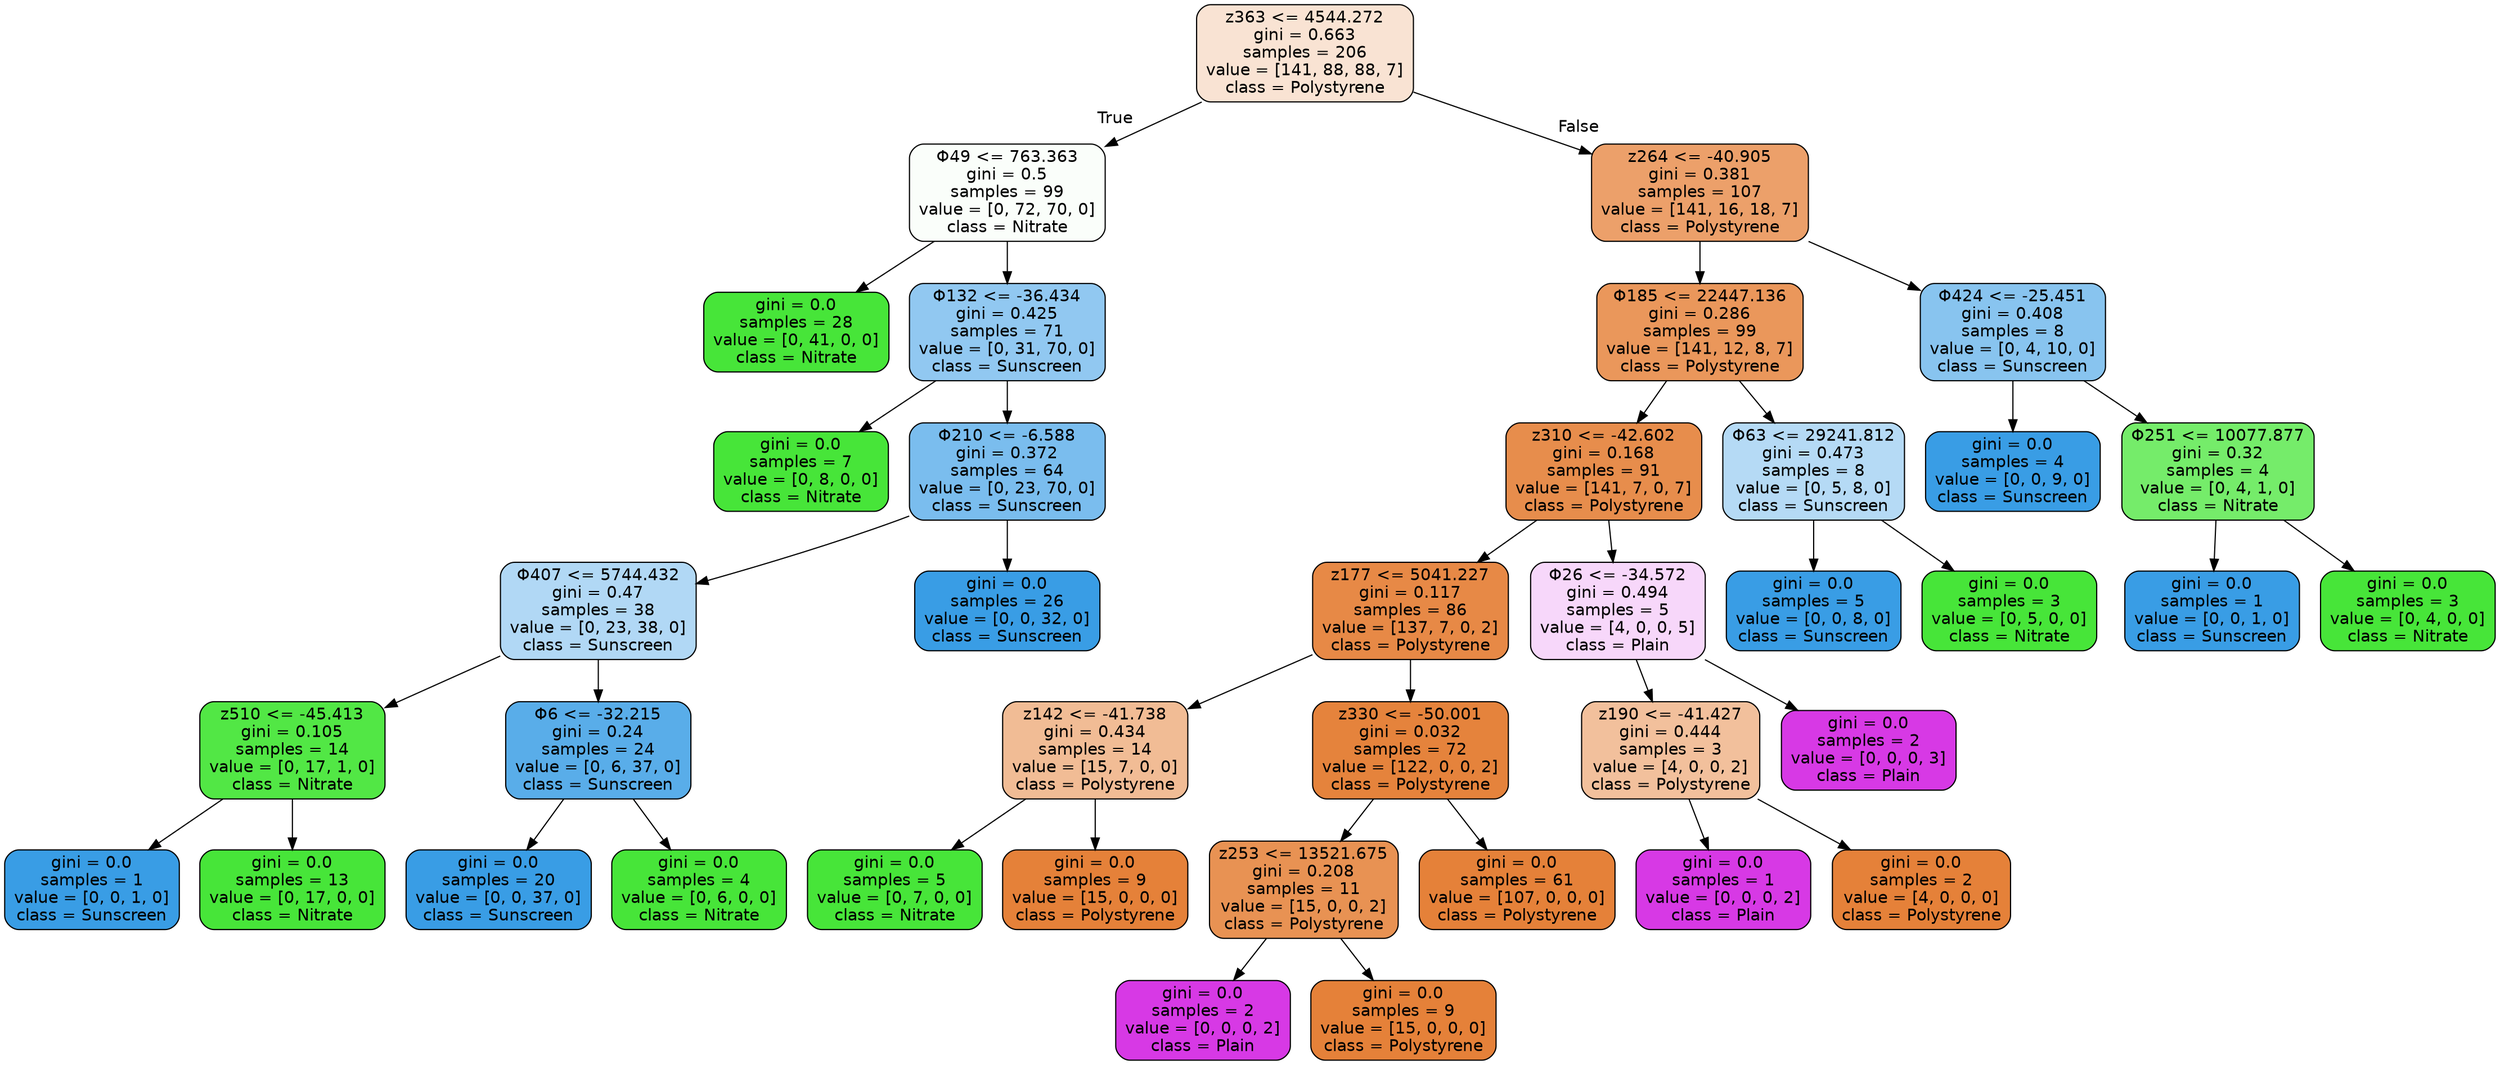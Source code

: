 digraph Tree {
node [shape=box, style="filled, rounded", color="black", fontname="helvetica"] ;
edge [fontname="helvetica"] ;
0 [label="z363 <= 4544.272\ngini = 0.663\nsamples = 206\nvalue = [141, 88, 88, 7]\nclass = Polystyrene", fillcolor="#f9e3d3"] ;
1 [label="Φ49 <= 763.363\ngini = 0.5\nsamples = 99\nvalue = [0, 72, 70, 0]\nclass = Nitrate", fillcolor="#fafefa"] ;
0 -> 1 [labeldistance=2.5, labelangle=45, headlabel="True"] ;
2 [label="gini = 0.0\nsamples = 28\nvalue = [0, 41, 0, 0]\nclass = Nitrate", fillcolor="#47e539"] ;
1 -> 2 ;
3 [label="Φ132 <= -36.434\ngini = 0.425\nsamples = 71\nvalue = [0, 31, 70, 0]\nclass = Sunscreen", fillcolor="#91c8f1"] ;
1 -> 3 ;
4 [label="gini = 0.0\nsamples = 7\nvalue = [0, 8, 0, 0]\nclass = Nitrate", fillcolor="#47e539"] ;
3 -> 4 ;
5 [label="Φ210 <= -6.588\ngini = 0.372\nsamples = 64\nvalue = [0, 23, 70, 0]\nclass = Sunscreen", fillcolor="#7abdee"] ;
3 -> 5 ;
6 [label="Φ407 <= 5744.432\ngini = 0.47\nsamples = 38\nvalue = [0, 23, 38, 0]\nclass = Sunscreen", fillcolor="#b1d8f5"] ;
5 -> 6 ;
7 [label="z510 <= -45.413\ngini = 0.105\nsamples = 14\nvalue = [0, 17, 1, 0]\nclass = Nitrate", fillcolor="#52e745"] ;
6 -> 7 ;
8 [label="gini = 0.0\nsamples = 1\nvalue = [0, 0, 1, 0]\nclass = Sunscreen", fillcolor="#399de5"] ;
7 -> 8 ;
9 [label="gini = 0.0\nsamples = 13\nvalue = [0, 17, 0, 0]\nclass = Nitrate", fillcolor="#47e539"] ;
7 -> 9 ;
10 [label="Φ6 <= -32.215\ngini = 0.24\nsamples = 24\nvalue = [0, 6, 37, 0]\nclass = Sunscreen", fillcolor="#59ade9"] ;
6 -> 10 ;
11 [label="gini = 0.0\nsamples = 20\nvalue = [0, 0, 37, 0]\nclass = Sunscreen", fillcolor="#399de5"] ;
10 -> 11 ;
12 [label="gini = 0.0\nsamples = 4\nvalue = [0, 6, 0, 0]\nclass = Nitrate", fillcolor="#47e539"] ;
10 -> 12 ;
13 [label="gini = 0.0\nsamples = 26\nvalue = [0, 0, 32, 0]\nclass = Sunscreen", fillcolor="#399de5"] ;
5 -> 13 ;
14 [label="z264 <= -40.905\ngini = 0.381\nsamples = 107\nvalue = [141, 16, 18, 7]\nclass = Polystyrene", fillcolor="#eca06a"] ;
0 -> 14 [labeldistance=2.5, labelangle=-45, headlabel="False"] ;
15 [label="Φ185 <= 22447.136\ngini = 0.286\nsamples = 99\nvalue = [141, 12, 8, 7]\nclass = Polystyrene", fillcolor="#ea975b"] ;
14 -> 15 ;
16 [label="z310 <= -42.602\ngini = 0.168\nsamples = 91\nvalue = [141, 7, 0, 7]\nclass = Polystyrene", fillcolor="#e78d4c"] ;
15 -> 16 ;
17 [label="z177 <= 5041.227\ngini = 0.117\nsamples = 86\nvalue = [137, 7, 0, 2]\nclass = Polystyrene", fillcolor="#e78946"] ;
16 -> 17 ;
18 [label="z142 <= -41.738\ngini = 0.434\nsamples = 14\nvalue = [15, 7, 0, 0]\nclass = Polystyrene", fillcolor="#f1bc95"] ;
17 -> 18 ;
19 [label="gini = 0.0\nsamples = 5\nvalue = [0, 7, 0, 0]\nclass = Nitrate", fillcolor="#47e539"] ;
18 -> 19 ;
20 [label="gini = 0.0\nsamples = 9\nvalue = [15, 0, 0, 0]\nclass = Polystyrene", fillcolor="#e58139"] ;
18 -> 20 ;
21 [label="z330 <= -50.001\ngini = 0.032\nsamples = 72\nvalue = [122, 0, 0, 2]\nclass = Polystyrene", fillcolor="#e5833c"] ;
17 -> 21 ;
22 [label="z253 <= 13521.675\ngini = 0.208\nsamples = 11\nvalue = [15, 0, 0, 2]\nclass = Polystyrene", fillcolor="#e89253"] ;
21 -> 22 ;
23 [label="gini = 0.0\nsamples = 2\nvalue = [0, 0, 0, 2]\nclass = Plain", fillcolor="#d739e5"] ;
22 -> 23 ;
24 [label="gini = 0.0\nsamples = 9\nvalue = [15, 0, 0, 0]\nclass = Polystyrene", fillcolor="#e58139"] ;
22 -> 24 ;
25 [label="gini = 0.0\nsamples = 61\nvalue = [107, 0, 0, 0]\nclass = Polystyrene", fillcolor="#e58139"] ;
21 -> 25 ;
26 [label="Φ26 <= -34.572\ngini = 0.494\nsamples = 5\nvalue = [4, 0, 0, 5]\nclass = Plain", fillcolor="#f7d7fa"] ;
16 -> 26 ;
27 [label="z190 <= -41.427\ngini = 0.444\nsamples = 3\nvalue = [4, 0, 0, 2]\nclass = Polystyrene", fillcolor="#f2c09c"] ;
26 -> 27 ;
28 [label="gini = 0.0\nsamples = 1\nvalue = [0, 0, 0, 2]\nclass = Plain", fillcolor="#d739e5"] ;
27 -> 28 ;
29 [label="gini = 0.0\nsamples = 2\nvalue = [4, 0, 0, 0]\nclass = Polystyrene", fillcolor="#e58139"] ;
27 -> 29 ;
30 [label="gini = 0.0\nsamples = 2\nvalue = [0, 0, 0, 3]\nclass = Plain", fillcolor="#d739e5"] ;
26 -> 30 ;
31 [label="Φ63 <= 29241.812\ngini = 0.473\nsamples = 8\nvalue = [0, 5, 8, 0]\nclass = Sunscreen", fillcolor="#b5daf5"] ;
15 -> 31 ;
32 [label="gini = 0.0\nsamples = 5\nvalue = [0, 0, 8, 0]\nclass = Sunscreen", fillcolor="#399de5"] ;
31 -> 32 ;
33 [label="gini = 0.0\nsamples = 3\nvalue = [0, 5, 0, 0]\nclass = Nitrate", fillcolor="#47e539"] ;
31 -> 33 ;
34 [label="Φ424 <= -25.451\ngini = 0.408\nsamples = 8\nvalue = [0, 4, 10, 0]\nclass = Sunscreen", fillcolor="#88c4ef"] ;
14 -> 34 ;
35 [label="gini = 0.0\nsamples = 4\nvalue = [0, 0, 9, 0]\nclass = Sunscreen", fillcolor="#399de5"] ;
34 -> 35 ;
36 [label="Φ251 <= 10077.877\ngini = 0.32\nsamples = 4\nvalue = [0, 4, 1, 0]\nclass = Nitrate", fillcolor="#75ec6a"] ;
34 -> 36 ;
37 [label="gini = 0.0\nsamples = 1\nvalue = [0, 0, 1, 0]\nclass = Sunscreen", fillcolor="#399de5"] ;
36 -> 37 ;
38 [label="gini = 0.0\nsamples = 3\nvalue = [0, 4, 0, 0]\nclass = Nitrate", fillcolor="#47e539"] ;
36 -> 38 ;
}